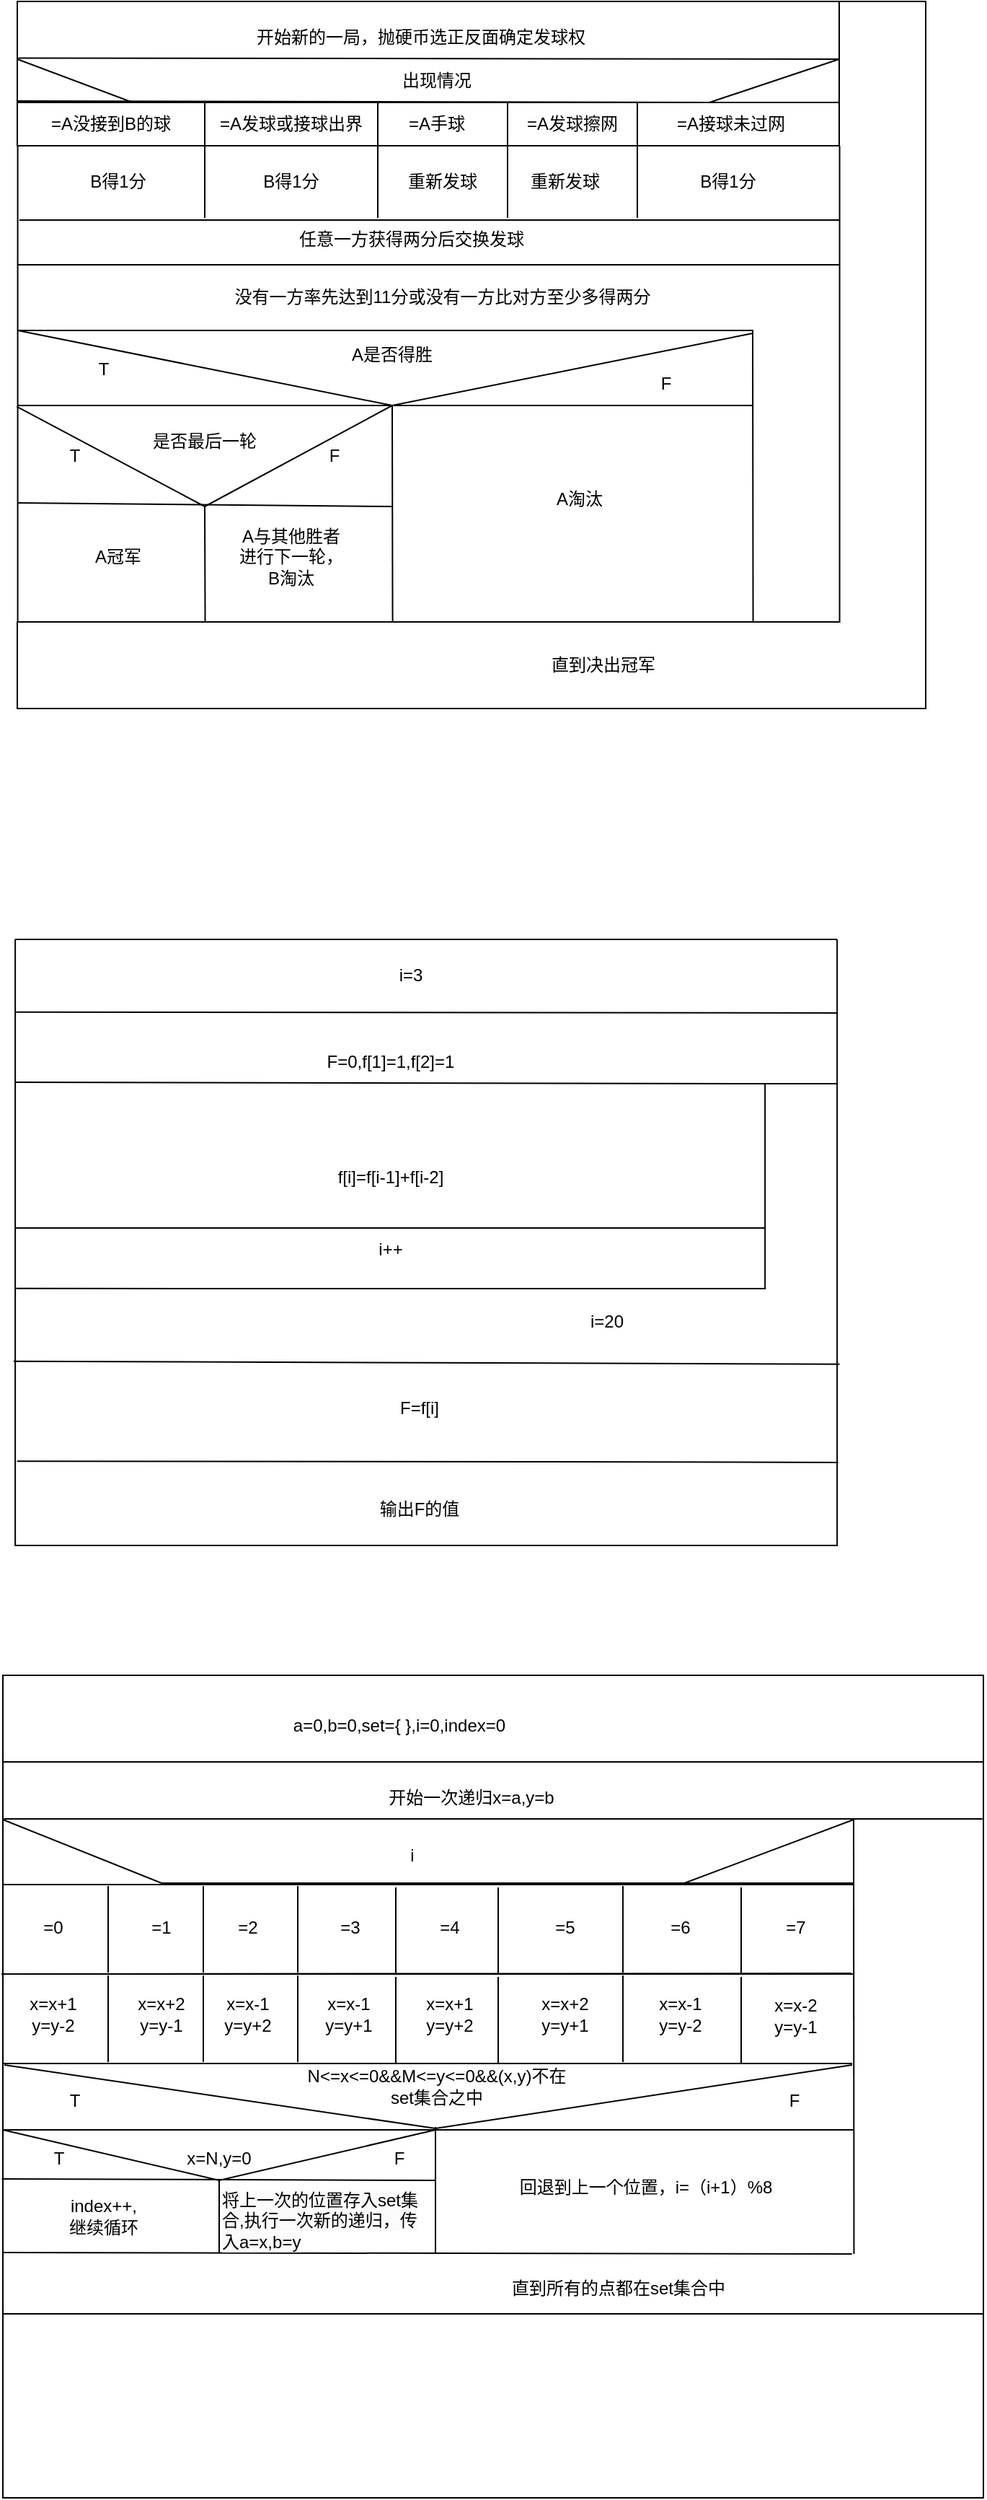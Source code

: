 <mxfile version="21.1.8" type="github">
  <diagram name="第 1 页" id="TvOghdLEXlN_RdS35WhK">
    <mxGraphModel dx="1290" dy="581" grid="1" gridSize="10" guides="1" tooltips="1" connect="1" arrows="1" fold="1" page="1" pageScale="1" pageWidth="827" pageHeight="1169" math="0" shadow="0">
      <root>
        <mxCell id="0" />
        <mxCell id="1" parent="0" />
        <mxCell id="0uCfyFetak8pzFMAqbl1-59" value="" style="shape=partialRectangle;whiteSpace=wrap;html=1;bottom=1;right=1;left=1;top=0;fillColor=none;routingCenterX=-0.5;rotation=-180;" vertex="1" parent="1">
          <mxGeometry x="130" y="1200" width="680" height="60" as="geometry" />
        </mxCell>
        <mxCell id="h4DI42kt3oIY_V8vE__m-12" value="" style="swimlane;startSize=0;" parent="1" vertex="1">
          <mxGeometry x="140.28" y="140" width="570" height="330" as="geometry" />
        </mxCell>
        <mxCell id="h4DI42kt3oIY_V8vE__m-15" value="没有一方率先达到11分或没有一方比对方至少多得两分" style="text;html=1;strokeColor=none;fillColor=none;align=center;verticalAlign=middle;whiteSpace=wrap;rounded=0;" parent="h4DI42kt3oIY_V8vE__m-12" vertex="1">
          <mxGeometry x="90" y="90" width="410" height="30" as="geometry" />
        </mxCell>
        <mxCell id="h4DI42kt3oIY_V8vE__m-17" value="" style="endArrow=none;html=1;rounded=0;exitX=0;exitY=0.388;exitDx=0;exitDy=0;exitPerimeter=0;" parent="h4DI42kt3oIY_V8vE__m-12" source="h4DI42kt3oIY_V8vE__m-12" edge="1">
          <mxGeometry width="50" height="50" relative="1" as="geometry">
            <mxPoint y="90" as="sourcePoint" />
            <mxPoint x="509.72" y="130" as="targetPoint" />
            <Array as="points">
              <mxPoint x="259.72" y="180" />
            </Array>
          </mxGeometry>
        </mxCell>
        <mxCell id="h4DI42kt3oIY_V8vE__m-18" value="A是否得胜" style="text;html=1;strokeColor=none;fillColor=none;align=center;verticalAlign=middle;whiteSpace=wrap;rounded=0;" parent="h4DI42kt3oIY_V8vE__m-12" vertex="1">
          <mxGeometry x="230" y="130" width="60" height="30" as="geometry" />
        </mxCell>
        <mxCell id="h4DI42kt3oIY_V8vE__m-19" value="" style="endArrow=none;html=1;rounded=0;" parent="h4DI42kt3oIY_V8vE__m-12" edge="1">
          <mxGeometry width="50" height="50" relative="1" as="geometry">
            <mxPoint x="-0.28" y="180" as="sourcePoint" />
            <mxPoint x="509.72" y="180" as="targetPoint" />
            <Array as="points" />
          </mxGeometry>
        </mxCell>
        <mxCell id="h4DI42kt3oIY_V8vE__m-21" value="T" style="text;html=1;strokeColor=none;fillColor=none;align=center;verticalAlign=middle;whiteSpace=wrap;rounded=0;" parent="h4DI42kt3oIY_V8vE__m-12" vertex="1">
          <mxGeometry x="30" y="140" width="60" height="30" as="geometry" />
        </mxCell>
        <mxCell id="h4DI42kt3oIY_V8vE__m-22" value="F" style="text;html=1;strokeColor=none;fillColor=none;align=center;verticalAlign=middle;whiteSpace=wrap;rounded=0;" parent="h4DI42kt3oIY_V8vE__m-12" vertex="1">
          <mxGeometry x="420" y="150" width="60" height="30" as="geometry" />
        </mxCell>
        <mxCell id="h4DI42kt3oIY_V8vE__m-24" value="A淘汰" style="text;html=1;strokeColor=none;fillColor=none;align=center;verticalAlign=middle;whiteSpace=wrap;rounded=0;" parent="h4DI42kt3oIY_V8vE__m-12" vertex="1">
          <mxGeometry x="360" y="230" width="60" height="30" as="geometry" />
        </mxCell>
        <mxCell id="h4DI42kt3oIY_V8vE__m-26" value="" style="endArrow=none;html=1;rounded=0;exitX=-0.001;exitY=0.548;exitDx=0;exitDy=0;exitPerimeter=0;" parent="h4DI42kt3oIY_V8vE__m-12" source="h4DI42kt3oIY_V8vE__m-12" edge="1">
          <mxGeometry width="50" height="50" relative="1" as="geometry">
            <mxPoint y="150" as="sourcePoint" />
            <mxPoint x="259.72" y="180" as="targetPoint" />
            <Array as="points">
              <mxPoint x="129.72" y="250" />
            </Array>
          </mxGeometry>
        </mxCell>
        <mxCell id="h4DI42kt3oIY_V8vE__m-28" value="是否最后一轮" style="text;html=1;strokeColor=none;fillColor=none;align=center;verticalAlign=middle;whiteSpace=wrap;rounded=0;" parent="h4DI42kt3oIY_V8vE__m-12" vertex="1">
          <mxGeometry x="80" y="190" width="100" height="30" as="geometry" />
        </mxCell>
        <mxCell id="h4DI42kt3oIY_V8vE__m-29" value="T" style="text;html=1;strokeColor=none;fillColor=none;align=center;verticalAlign=middle;whiteSpace=wrap;rounded=0;" parent="h4DI42kt3oIY_V8vE__m-12" vertex="1">
          <mxGeometry x="10" y="200" width="60" height="30" as="geometry" />
        </mxCell>
        <mxCell id="h4DI42kt3oIY_V8vE__m-30" value="F" style="text;html=1;strokeColor=none;fillColor=none;align=center;verticalAlign=middle;whiteSpace=wrap;rounded=0;" parent="h4DI42kt3oIY_V8vE__m-12" vertex="1">
          <mxGeometry x="189.72" y="200" width="60" height="30" as="geometry" />
        </mxCell>
        <mxCell id="h4DI42kt3oIY_V8vE__m-32" value="A冠军" style="text;html=1;strokeColor=none;fillColor=none;align=center;verticalAlign=middle;whiteSpace=wrap;rounded=0;" parent="h4DI42kt3oIY_V8vE__m-12" vertex="1">
          <mxGeometry x="40" y="270" width="60" height="30" as="geometry" />
        </mxCell>
        <mxCell id="h4DI42kt3oIY_V8vE__m-33" value="A与其他胜者进行下一轮，B淘汰" style="text;html=1;strokeColor=none;fillColor=none;align=center;verticalAlign=middle;whiteSpace=wrap;rounded=0;" parent="h4DI42kt3oIY_V8vE__m-12" vertex="1">
          <mxGeometry x="150" y="270" width="80" height="30" as="geometry" />
        </mxCell>
        <mxCell id="h4DI42kt3oIY_V8vE__m-37" style="edgeStyle=orthogonalEdgeStyle;rounded=0;orthogonalLoop=1;jettySize=auto;html=1;exitX=0.5;exitY=1;exitDx=0;exitDy=0;" parent="h4DI42kt3oIY_V8vE__m-12" source="h4DI42kt3oIY_V8vE__m-22" target="h4DI42kt3oIY_V8vE__m-22" edge="1">
          <mxGeometry relative="1" as="geometry" />
        </mxCell>
        <mxCell id="h4DI42kt3oIY_V8vE__m-39" value="任意一方获得两分后交换发球" style="text;html=1;strokeColor=none;fillColor=none;align=center;verticalAlign=middle;whiteSpace=wrap;rounded=0;" parent="h4DI42kt3oIY_V8vE__m-12" vertex="1">
          <mxGeometry x="171.72" y="50" width="202.5" height="30" as="geometry" />
        </mxCell>
        <mxCell id="Umyb1IfWiDKvdX4Ye3J1-5" value="B得1分" style="text;html=1;strokeColor=none;fillColor=none;align=center;verticalAlign=middle;whiteSpace=wrap;rounded=0;" parent="h4DI42kt3oIY_V8vE__m-12" vertex="1">
          <mxGeometry x="40" y="10" width="60" height="30" as="geometry" />
        </mxCell>
        <mxCell id="Umyb1IfWiDKvdX4Ye3J1-7" value="B得1分" style="text;html=1;strokeColor=none;fillColor=none;align=center;verticalAlign=middle;whiteSpace=wrap;rounded=0;" parent="h4DI42kt3oIY_V8vE__m-12" vertex="1">
          <mxGeometry x="160" y="10" width="60" height="30" as="geometry" />
        </mxCell>
        <mxCell id="Umyb1IfWiDKvdX4Ye3J1-9" value="重新发球" style="text;html=1;strokeColor=none;fillColor=none;align=center;verticalAlign=middle;whiteSpace=wrap;rounded=0;" parent="h4DI42kt3oIY_V8vE__m-12" vertex="1">
          <mxGeometry x="265" y="10" width="60" height="30" as="geometry" />
        </mxCell>
        <mxCell id="Umyb1IfWiDKvdX4Ye3J1-10" value="" style="endArrow=none;html=1;rounded=0;" parent="h4DI42kt3oIY_V8vE__m-12" edge="1">
          <mxGeometry width="50" height="50" relative="1" as="geometry">
            <mxPoint x="339.72" y="50" as="sourcePoint" />
            <mxPoint x="339.72" y="-30" as="targetPoint" />
          </mxGeometry>
        </mxCell>
        <mxCell id="Umyb1IfWiDKvdX4Ye3J1-13" value="重新发球" style="text;html=1;strokeColor=none;fillColor=none;align=center;verticalAlign=middle;whiteSpace=wrap;rounded=0;" parent="h4DI42kt3oIY_V8vE__m-12" vertex="1">
          <mxGeometry x="349.72" y="10" width="60" height="30" as="geometry" />
        </mxCell>
        <mxCell id="Umyb1IfWiDKvdX4Ye3J1-15" value="B得1分" style="text;html=1;strokeColor=none;fillColor=none;align=center;verticalAlign=middle;whiteSpace=wrap;rounded=0;" parent="h4DI42kt3oIY_V8vE__m-12" vertex="1">
          <mxGeometry x="462.72" y="10" width="60" height="30" as="geometry" />
        </mxCell>
        <mxCell id="h4DI42kt3oIY_V8vE__m-14" value="" style="endArrow=none;html=1;rounded=0;" parent="1" edge="1">
          <mxGeometry width="50" height="50" relative="1" as="geometry">
            <mxPoint x="140" y="268" as="sourcePoint" />
            <mxPoint x="650.28" y="470" as="targetPoint" />
            <Array as="points">
              <mxPoint x="650" y="268" />
            </Array>
          </mxGeometry>
        </mxCell>
        <mxCell id="h4DI42kt3oIY_V8vE__m-23" value="" style="endArrow=none;html=1;rounded=0;" parent="1" edge="1">
          <mxGeometry width="50" height="50" relative="1" as="geometry">
            <mxPoint x="400.28" y="470" as="sourcePoint" />
            <mxPoint x="400" y="320" as="targetPoint" />
          </mxGeometry>
        </mxCell>
        <mxCell id="h4DI42kt3oIY_V8vE__m-27" value="" style="endArrow=none;html=1;rounded=0;exitX=0;exitY=0.75;exitDx=0;exitDy=0;" parent="1" source="h4DI42kt3oIY_V8vE__m-12" edge="1">
          <mxGeometry width="50" height="50" relative="1" as="geometry">
            <mxPoint x="140.28" y="362" as="sourcePoint" />
            <mxPoint x="400" y="390" as="targetPoint" />
            <Array as="points" />
          </mxGeometry>
        </mxCell>
        <mxCell id="h4DI42kt3oIY_V8vE__m-31" value="" style="endArrow=none;html=1;rounded=0;" parent="1" edge="1">
          <mxGeometry width="50" height="50" relative="1" as="geometry">
            <mxPoint x="270" y="390" as="sourcePoint" />
            <mxPoint x="270.28" y="470" as="targetPoint" />
          </mxGeometry>
        </mxCell>
        <mxCell id="h4DI42kt3oIY_V8vE__m-34" value="" style="swimlane;startSize=0;" parent="1" vertex="1">
          <mxGeometry x="138.57" y="690" width="570" height="420" as="geometry" />
        </mxCell>
        <mxCell id="h4DI42kt3oIY_V8vE__m-36" value="i=20" style="text;html=1;strokeColor=none;fillColor=none;align=center;verticalAlign=middle;whiteSpace=wrap;rounded=0;" parent="h4DI42kt3oIY_V8vE__m-34" vertex="1">
          <mxGeometry x="380" y="250" width="60" height="30" as="geometry" />
        </mxCell>
        <mxCell id="h4DI42kt3oIY_V8vE__m-41" value="i=3" style="text;html=1;strokeColor=none;fillColor=none;align=center;verticalAlign=middle;whiteSpace=wrap;rounded=0;" parent="h4DI42kt3oIY_V8vE__m-34" vertex="1">
          <mxGeometry x="244" y="10" width="60" height="30" as="geometry" />
        </mxCell>
        <mxCell id="h4DI42kt3oIY_V8vE__m-44" value="输出F的值" style="text;html=1;strokeColor=none;fillColor=none;align=center;verticalAlign=middle;whiteSpace=wrap;rounded=0;" parent="h4DI42kt3oIY_V8vE__m-34" vertex="1">
          <mxGeometry x="250" y="380" width="60" height="30" as="geometry" />
        </mxCell>
        <mxCell id="h4DI42kt3oIY_V8vE__m-46" value="" style="endArrow=none;html=1;rounded=0;" parent="h4DI42kt3oIY_V8vE__m-34" edge="1">
          <mxGeometry width="50" height="50" relative="1" as="geometry">
            <mxPoint y="200" as="sourcePoint" />
            <mxPoint x="520" y="200" as="targetPoint" />
          </mxGeometry>
        </mxCell>
        <mxCell id="h4DI42kt3oIY_V8vE__m-47" value="i++" style="text;html=1;strokeColor=none;fillColor=none;align=center;verticalAlign=middle;whiteSpace=wrap;rounded=0;" parent="h4DI42kt3oIY_V8vE__m-34" vertex="1">
          <mxGeometry x="230" y="200" width="60" height="30" as="geometry" />
        </mxCell>
        <mxCell id="h4DI42kt3oIY_V8vE__m-49" value="F=0,f[1]=1,f[2]=1" style="text;html=1;strokeColor=none;fillColor=none;align=center;verticalAlign=middle;whiteSpace=wrap;rounded=0;" parent="h4DI42kt3oIY_V8vE__m-34" vertex="1">
          <mxGeometry x="230" y="70" width="60" height="30" as="geometry" />
        </mxCell>
        <mxCell id="h4DI42kt3oIY_V8vE__m-50" value="f[i]=f[i-1]+f[i-2]" style="text;html=1;strokeColor=none;fillColor=none;align=center;verticalAlign=middle;whiteSpace=wrap;rounded=0;" parent="h4DI42kt3oIY_V8vE__m-34" vertex="1">
          <mxGeometry x="180" y="150" width="160" height="30" as="geometry" />
        </mxCell>
        <mxCell id="h4DI42kt3oIY_V8vE__m-52" value="F=f[i]" style="text;html=1;strokeColor=none;fillColor=none;align=center;verticalAlign=middle;whiteSpace=wrap;rounded=0;" parent="h4DI42kt3oIY_V8vE__m-34" vertex="1">
          <mxGeometry x="250" y="310" width="60" height="30" as="geometry" />
        </mxCell>
        <mxCell id="h4DI42kt3oIY_V8vE__m-35" value="" style="endArrow=none;html=1;rounded=0;exitX=0.001;exitY=0.576;exitDx=0;exitDy=0;exitPerimeter=0;" parent="1" source="h4DI42kt3oIY_V8vE__m-34" edge="1">
          <mxGeometry width="50" height="50" relative="1" as="geometry">
            <mxPoint x="138.57" y="1000" as="sourcePoint" />
            <mxPoint x="658.57" y="790" as="targetPoint" />
            <Array as="points">
              <mxPoint x="658.57" y="932" />
              <mxPoint x="658.57" y="890" />
            </Array>
          </mxGeometry>
        </mxCell>
        <mxCell id="h4DI42kt3oIY_V8vE__m-38" value="" style="endArrow=none;html=1;rounded=0;exitX=0;exitY=0.25;exitDx=0;exitDy=0;entryX=1;entryY=0.25;entryDx=0;entryDy=0;" parent="1" source="h4DI42kt3oIY_V8vE__m-12" target="h4DI42kt3oIY_V8vE__m-12" edge="1">
          <mxGeometry width="50" height="50" relative="1" as="geometry">
            <mxPoint x="390.28" y="310" as="sourcePoint" />
            <mxPoint x="710.28" y="181" as="targetPoint" />
          </mxGeometry>
        </mxCell>
        <mxCell id="h4DI42kt3oIY_V8vE__m-40" value="" style="endArrow=none;html=1;rounded=0;exitX=0.001;exitY=0.12;exitDx=0;exitDy=0;exitPerimeter=0;" parent="1" source="h4DI42kt3oIY_V8vE__m-34" edge="1">
          <mxGeometry width="50" height="50" relative="1" as="geometry">
            <mxPoint x="278.57" y="800" as="sourcePoint" />
            <mxPoint x="708.57" y="741" as="targetPoint" />
          </mxGeometry>
        </mxCell>
        <mxCell id="h4DI42kt3oIY_V8vE__m-43" value="" style="endArrow=none;html=1;rounded=0;exitX=0.004;exitY=0.861;exitDx=0;exitDy=0;exitPerimeter=0;entryX=1.003;entryY=0.863;entryDx=0;entryDy=0;entryPerimeter=0;" parent="1" edge="1">
          <mxGeometry width="50" height="50" relative="1" as="geometry">
            <mxPoint x="139.85" y="1051.62" as="sourcePoint" />
            <mxPoint x="709.28" y="1052.46" as="targetPoint" />
            <Array as="points">
              <mxPoint x="497.57" y="1052" />
            </Array>
          </mxGeometry>
        </mxCell>
        <mxCell id="h4DI42kt3oIY_V8vE__m-48" value="" style="endArrow=none;html=1;rounded=0;" parent="1" edge="1">
          <mxGeometry width="50" height="50" relative="1" as="geometry">
            <mxPoint x="138.57" y="789" as="sourcePoint" />
            <mxPoint x="708.57" y="790" as="targetPoint" />
            <Array as="points">
              <mxPoint x="658.57" y="790" />
            </Array>
          </mxGeometry>
        </mxCell>
        <mxCell id="h4DI42kt3oIY_V8vE__m-51" value="" style="endArrow=none;html=1;rounded=0;exitX=-0.002;exitY=0.696;exitDx=0;exitDy=0;exitPerimeter=0;entryX=1.003;entryY=0.701;entryDx=0;entryDy=0;entryPerimeter=0;" parent="1" source="h4DI42kt3oIY_V8vE__m-34" target="h4DI42kt3oIY_V8vE__m-34" edge="1">
          <mxGeometry width="50" height="50" relative="1" as="geometry">
            <mxPoint x="388.57" y="990" as="sourcePoint" />
            <mxPoint x="698.57" y="982" as="targetPoint" />
          </mxGeometry>
        </mxCell>
        <mxCell id="kuUb0_Br2YemQs1z818e-2" value="" style="shape=partialRectangle;whiteSpace=wrap;html=1;bottom=1;right=1;left=1;top=0;fillColor=none;routingCenterX=-0.5;rotation=-180;" parent="1" vertex="1">
          <mxGeometry x="140" y="40" width="630" height="100" as="geometry" />
        </mxCell>
        <mxCell id="kuUb0_Br2YemQs1z818e-5" value="" style="endArrow=none;html=1;rounded=0;" parent="1" edge="1">
          <mxGeometry width="50" height="50" relative="1" as="geometry">
            <mxPoint x="710" y="140" as="sourcePoint" />
            <mxPoint x="710" y="40" as="targetPoint" />
          </mxGeometry>
        </mxCell>
        <mxCell id="kuUb0_Br2YemQs1z818e-6" value="" style="endArrow=none;html=1;rounded=0;entryX=0;entryY=0;entryDx=0;entryDy=0;" parent="1" target="kuUb0_Br2YemQs1z818e-2" edge="1">
          <mxGeometry width="50" height="50" relative="1" as="geometry">
            <mxPoint x="770" y="510" as="sourcePoint" />
            <mxPoint x="810" y="160" as="targetPoint" />
          </mxGeometry>
        </mxCell>
        <mxCell id="kuUb0_Br2YemQs1z818e-7" value="" style="shape=partialRectangle;whiteSpace=wrap;html=1;bottom=1;right=1;left=1;top=0;fillColor=none;routingCenterX=-0.5;" parent="1" vertex="1">
          <mxGeometry x="140" y="470" width="630" height="60" as="geometry" />
        </mxCell>
        <mxCell id="kuUb0_Br2YemQs1z818e-9" value="直到决出冠军" style="text;html=1;strokeColor=none;fillColor=none;align=center;verticalAlign=middle;whiteSpace=wrap;rounded=0;" parent="1" vertex="1">
          <mxGeometry x="490" y="485" width="113" height="30" as="geometry" />
        </mxCell>
        <mxCell id="kuUb0_Br2YemQs1z818e-10" value="" style="endArrow=none;html=1;rounded=0;exitX=0.999;exitY=0.608;exitDx=0;exitDy=0;exitPerimeter=0;" parent="1" source="kuUb0_Br2YemQs1z818e-2" edge="1">
          <mxGeometry width="50" height="50" relative="1" as="geometry">
            <mxPoint x="250" y="130" as="sourcePoint" />
            <mxPoint x="710" y="80" as="targetPoint" />
          </mxGeometry>
        </mxCell>
        <mxCell id="kuUb0_Br2YemQs1z818e-11" value="开始新的一局，抛硬币选正反面确定发球权" style="text;html=1;strokeColor=none;fillColor=none;align=center;verticalAlign=middle;whiteSpace=wrap;rounded=0;" parent="1" vertex="1">
          <mxGeometry x="280" y="50" width="280" height="30" as="geometry" />
        </mxCell>
        <mxCell id="kuUb0_Br2YemQs1z818e-13" value="" style="endArrow=none;html=1;rounded=0;" parent="1" edge="1">
          <mxGeometry width="50" height="50" relative="1" as="geometry">
            <mxPoint x="140" y="110" as="sourcePoint" />
            <mxPoint x="710" y="110" as="targetPoint" />
          </mxGeometry>
        </mxCell>
        <mxCell id="kuUb0_Br2YemQs1z818e-14" value="" style="endArrow=none;html=1;rounded=0;" parent="1" edge="1">
          <mxGeometry width="50" height="50" relative="1" as="geometry">
            <mxPoint x="710" y="110" as="sourcePoint" />
            <mxPoint x="140" y="80" as="targetPoint" />
            <Array as="points">
              <mxPoint x="220" y="110" />
            </Array>
          </mxGeometry>
        </mxCell>
        <mxCell id="kuUb0_Br2YemQs1z818e-15" value="" style="endArrow=none;html=1;rounded=0;exitX=1.001;exitY=0.31;exitDx=0;exitDy=0;exitPerimeter=0;" parent="1" source="kuUb0_Br2YemQs1z818e-2" edge="1">
          <mxGeometry width="50" height="50" relative="1" as="geometry">
            <mxPoint x="390" y="280" as="sourcePoint" />
            <mxPoint x="710" y="80" as="targetPoint" />
            <Array as="points">
              <mxPoint x="620" y="110" />
            </Array>
          </mxGeometry>
        </mxCell>
        <mxCell id="kuUb0_Br2YemQs1z818e-16" value="出现情况" style="text;html=1;strokeColor=none;fillColor=none;align=center;verticalAlign=middle;whiteSpace=wrap;rounded=0;" parent="1" vertex="1">
          <mxGeometry x="400.5" y="80" width="60" height="30" as="geometry" />
        </mxCell>
        <mxCell id="Umyb1IfWiDKvdX4Ye3J1-1" value="" style="endArrow=none;html=1;rounded=0;exitX=0.002;exitY=0.156;exitDx=0;exitDy=0;exitPerimeter=0;entryX=1;entryY=0.156;entryDx=0;entryDy=0;entryPerimeter=0;" parent="1" source="h4DI42kt3oIY_V8vE__m-12" target="h4DI42kt3oIY_V8vE__m-12" edge="1">
          <mxGeometry width="50" height="50" relative="1" as="geometry">
            <mxPoint x="350" y="200" as="sourcePoint" />
            <mxPoint x="400" y="150" as="targetPoint" />
          </mxGeometry>
        </mxCell>
        <mxCell id="Umyb1IfWiDKvdX4Ye3J1-2" value="" style="endArrow=none;html=1;rounded=0;" parent="1" edge="1">
          <mxGeometry width="50" height="50" relative="1" as="geometry">
            <mxPoint x="270" y="110" as="sourcePoint" />
            <mxPoint x="270" y="190" as="targetPoint" />
          </mxGeometry>
        </mxCell>
        <mxCell id="Umyb1IfWiDKvdX4Ye3J1-3" value="" style="endArrow=none;html=1;rounded=0;" parent="1" edge="1">
          <mxGeometry width="50" height="50" relative="1" as="geometry">
            <mxPoint x="390" y="190" as="sourcePoint" />
            <mxPoint x="390" y="110" as="targetPoint" />
          </mxGeometry>
        </mxCell>
        <mxCell id="Umyb1IfWiDKvdX4Ye3J1-4" value="=A没接到B的球" style="text;html=1;strokeColor=none;fillColor=none;align=center;verticalAlign=middle;whiteSpace=wrap;rounded=0;" parent="1" vertex="1">
          <mxGeometry x="160" y="110" width="90" height="30" as="geometry" />
        </mxCell>
        <mxCell id="Umyb1IfWiDKvdX4Ye3J1-6" value="=A发球或接球出界" style="text;html=1;strokeColor=none;fillColor=none;align=center;verticalAlign=middle;whiteSpace=wrap;rounded=0;" parent="1" vertex="1">
          <mxGeometry x="270" y="110" width="120" height="30" as="geometry" />
        </mxCell>
        <mxCell id="Umyb1IfWiDKvdX4Ye3J1-8" value="=A手球" style="text;html=1;strokeColor=none;fillColor=none;align=center;verticalAlign=middle;whiteSpace=wrap;rounded=0;" parent="1" vertex="1">
          <mxGeometry x="400.5" y="110" width="60" height="30" as="geometry" />
        </mxCell>
        <mxCell id="Umyb1IfWiDKvdX4Ye3J1-11" value="=A发球擦网" style="text;html=1;strokeColor=none;fillColor=none;align=center;verticalAlign=middle;whiteSpace=wrap;rounded=0;" parent="1" vertex="1">
          <mxGeometry x="490" y="110" width="70" height="30" as="geometry" />
        </mxCell>
        <mxCell id="Umyb1IfWiDKvdX4Ye3J1-12" value="" style="endArrow=none;html=1;rounded=0;" parent="1" edge="1">
          <mxGeometry width="50" height="50" relative="1" as="geometry">
            <mxPoint x="570" y="190" as="sourcePoint" />
            <mxPoint x="570" y="110" as="targetPoint" />
          </mxGeometry>
        </mxCell>
        <mxCell id="Umyb1IfWiDKvdX4Ye3J1-14" value="=A接球未过网" style="text;html=1;strokeColor=none;fillColor=none;align=center;verticalAlign=middle;whiteSpace=wrap;rounded=0;" parent="1" vertex="1">
          <mxGeometry x="590" y="110" width="90" height="30" as="geometry" />
        </mxCell>
        <mxCell id="0uCfyFetak8pzFMAqbl1-1" value="" style="shape=partialRectangle;whiteSpace=wrap;html=1;bottom=0;right=1;left=1;top=0;fillColor=none;routingCenterX=-0.5;" vertex="1" parent="1">
          <mxGeometry x="130" y="1260" width="680" height="340" as="geometry" />
        </mxCell>
        <mxCell id="0uCfyFetak8pzFMAqbl1-4" value="" style="endArrow=none;html=1;rounded=0;exitX=0;exitY=0;exitDx=0;exitDy=0;entryX=1;entryY=0;entryDx=0;entryDy=0;" edge="1" parent="1" source="0uCfyFetak8pzFMAqbl1-1" target="0uCfyFetak8pzFMAqbl1-1">
          <mxGeometry width="50" height="50" relative="1" as="geometry">
            <mxPoint x="250" y="1320" as="sourcePoint" />
            <mxPoint x="300" y="1270" as="targetPoint" />
          </mxGeometry>
        </mxCell>
        <mxCell id="0uCfyFetak8pzFMAqbl1-6" value="" style="endArrow=none;html=1;rounded=0;exitX=0.001;exitY=0.116;exitDx=0;exitDy=0;exitPerimeter=0;entryX=0.999;entryY=0.116;entryDx=0;entryDy=0;entryPerimeter=0;" edge="1" parent="1" source="0uCfyFetak8pzFMAqbl1-1" target="0uCfyFetak8pzFMAqbl1-1">
          <mxGeometry width="50" height="50" relative="1" as="geometry">
            <mxPoint x="280" y="1360" as="sourcePoint" />
            <mxPoint x="330" y="1310" as="targetPoint" />
          </mxGeometry>
        </mxCell>
        <mxCell id="0uCfyFetak8pzFMAqbl1-7" value="a=0,b=0,set={ },i=0,index=0" style="text;html=1;strokeColor=none;fillColor=none;align=center;verticalAlign=middle;whiteSpace=wrap;rounded=0;" vertex="1" parent="1">
          <mxGeometry x="330" y="1220" width="150" height="30" as="geometry" />
        </mxCell>
        <mxCell id="0uCfyFetak8pzFMAqbl1-8" value="" style="endArrow=none;html=1;rounded=0;exitX=0;exitY=0.25;exitDx=0;exitDy=0;" edge="1" parent="1" source="0uCfyFetak8pzFMAqbl1-1">
          <mxGeometry width="50" height="50" relative="1" as="geometry">
            <mxPoint x="310" y="1390" as="sourcePoint" />
            <mxPoint x="720" y="1345" as="targetPoint" />
          </mxGeometry>
        </mxCell>
        <mxCell id="0uCfyFetak8pzFMAqbl1-9" value="" style="endArrow=none;html=1;rounded=0;" edge="1" parent="1">
          <mxGeometry width="50" height="50" relative="1" as="geometry">
            <mxPoint x="130" y="1300" as="sourcePoint" />
            <mxPoint x="720" y="1344" as="targetPoint" />
            <Array as="points">
              <mxPoint x="240" y="1344" />
            </Array>
          </mxGeometry>
        </mxCell>
        <mxCell id="0uCfyFetak8pzFMAqbl1-10" value="" style="endArrow=none;html=1;rounded=0;exitX=0;exitY=0.25;exitDx=0;exitDy=0;" edge="1" parent="1" source="0uCfyFetak8pzFMAqbl1-1">
          <mxGeometry width="50" height="50" relative="1" as="geometry">
            <mxPoint x="430" y="1450" as="sourcePoint" />
            <mxPoint x="720" y="1300" as="targetPoint" />
            <Array as="points">
              <mxPoint x="600" y="1345" />
            </Array>
          </mxGeometry>
        </mxCell>
        <mxCell id="0uCfyFetak8pzFMAqbl1-11" value="i" style="text;html=1;strokeColor=none;fillColor=none;align=center;verticalAlign=middle;whiteSpace=wrap;rounded=0;" vertex="1" parent="1">
          <mxGeometry x="384" y="1310" width="60" height="30" as="geometry" />
        </mxCell>
        <mxCell id="0uCfyFetak8pzFMAqbl1-13" value="" style="endArrow=none;html=1;rounded=0;entryX=0.999;entryY=0.431;entryDx=0;entryDy=0;entryPerimeter=0;" edge="1" parent="1">
          <mxGeometry width="50" height="50" relative="1" as="geometry">
            <mxPoint x="129" y="1407" as="sourcePoint" />
            <mxPoint x="718.41" y="1406.54" as="targetPoint" />
          </mxGeometry>
        </mxCell>
        <mxCell id="0uCfyFetak8pzFMAqbl1-14" value="" style="endArrow=none;html=1;rounded=0;" edge="1" parent="1">
          <mxGeometry width="50" height="50" relative="1" as="geometry">
            <mxPoint x="203" y="1406" as="sourcePoint" />
            <mxPoint x="203" y="1346" as="targetPoint" />
            <Array as="points">
              <mxPoint x="203" y="1396" />
            </Array>
          </mxGeometry>
        </mxCell>
        <mxCell id="0uCfyFetak8pzFMAqbl1-15" value="" style="endArrow=none;html=1;rounded=0;" edge="1" parent="1">
          <mxGeometry width="50" height="50" relative="1" as="geometry">
            <mxPoint x="334.5" y="1406" as="sourcePoint" />
            <mxPoint x="334.5" y="1346" as="targetPoint" />
            <Array as="points">
              <mxPoint x="334.5" y="1396" />
            </Array>
          </mxGeometry>
        </mxCell>
        <mxCell id="0uCfyFetak8pzFMAqbl1-16" value="" style="endArrow=none;html=1;rounded=0;" edge="1" parent="1">
          <mxGeometry width="50" height="50" relative="1" as="geometry">
            <mxPoint x="473.5" y="1407" as="sourcePoint" />
            <mxPoint x="473.5" y="1347" as="targetPoint" />
            <Array as="points">
              <mxPoint x="473.5" y="1397" />
            </Array>
          </mxGeometry>
        </mxCell>
        <mxCell id="0uCfyFetak8pzFMAqbl1-17" value="" style="endArrow=none;html=1;rounded=0;" edge="1" parent="1">
          <mxGeometry width="50" height="50" relative="1" as="geometry">
            <mxPoint x="560" y="1406" as="sourcePoint" />
            <mxPoint x="560" y="1346" as="targetPoint" />
            <Array as="points">
              <mxPoint x="560" y="1396" />
            </Array>
          </mxGeometry>
        </mxCell>
        <mxCell id="0uCfyFetak8pzFMAqbl1-18" value="" style="endArrow=none;html=1;rounded=0;" edge="1" parent="1">
          <mxGeometry width="50" height="50" relative="1" as="geometry">
            <mxPoint x="642" y="1407" as="sourcePoint" />
            <mxPoint x="642" y="1347" as="targetPoint" />
            <Array as="points">
              <mxPoint x="642" y="1397" />
            </Array>
          </mxGeometry>
        </mxCell>
        <mxCell id="0uCfyFetak8pzFMAqbl1-19" value="" style="endArrow=none;html=1;rounded=0;" edge="1" parent="1">
          <mxGeometry width="50" height="50" relative="1" as="geometry">
            <mxPoint x="269" y="1406" as="sourcePoint" />
            <mxPoint x="269" y="1346" as="targetPoint" />
            <Array as="points">
              <mxPoint x="269" y="1396" />
            </Array>
          </mxGeometry>
        </mxCell>
        <mxCell id="0uCfyFetak8pzFMAqbl1-20" value="" style="endArrow=none;html=1;rounded=0;" edge="1" parent="1">
          <mxGeometry width="50" height="50" relative="1" as="geometry">
            <mxPoint x="402.5" y="1407" as="sourcePoint" />
            <mxPoint x="402.5" y="1347" as="targetPoint" />
            <Array as="points">
              <mxPoint x="402.5" y="1397" />
            </Array>
          </mxGeometry>
        </mxCell>
        <mxCell id="0uCfyFetak8pzFMAqbl1-21" value="" style="endArrow=none;html=1;rounded=0;exitX=0;exitY=0.25;exitDx=0;exitDy=0;entryX=1;entryY=0.25;entryDx=0;entryDy=0;" edge="1" parent="1">
          <mxGeometry width="50" height="50" relative="1" as="geometry">
            <mxPoint x="130" y="1407" as="sourcePoint" />
            <mxPoint x="720" y="1407" as="targetPoint" />
          </mxGeometry>
        </mxCell>
        <mxCell id="0uCfyFetak8pzFMAqbl1-22" value="" style="endArrow=none;html=1;rounded=0;entryX=0.999;entryY=0.431;entryDx=0;entryDy=0;entryPerimeter=0;" edge="1" parent="1">
          <mxGeometry width="50" height="50" relative="1" as="geometry">
            <mxPoint x="130" y="1469" as="sourcePoint" />
            <mxPoint x="719" y="1469" as="targetPoint" />
          </mxGeometry>
        </mxCell>
        <mxCell id="0uCfyFetak8pzFMAqbl1-23" value="" style="endArrow=none;html=1;rounded=0;" edge="1" parent="1">
          <mxGeometry width="50" height="50" relative="1" as="geometry">
            <mxPoint x="203" y="1468" as="sourcePoint" />
            <mxPoint x="203" y="1408" as="targetPoint" />
            <Array as="points">
              <mxPoint x="203" y="1458" />
            </Array>
          </mxGeometry>
        </mxCell>
        <mxCell id="0uCfyFetak8pzFMAqbl1-24" value="" style="endArrow=none;html=1;rounded=0;" edge="1" parent="1">
          <mxGeometry width="50" height="50" relative="1" as="geometry">
            <mxPoint x="334.5" y="1468" as="sourcePoint" />
            <mxPoint x="334.5" y="1408" as="targetPoint" />
            <Array as="points">
              <mxPoint x="334.5" y="1458" />
            </Array>
          </mxGeometry>
        </mxCell>
        <mxCell id="0uCfyFetak8pzFMAqbl1-25" value="" style="endArrow=none;html=1;rounded=0;" edge="1" parent="1">
          <mxGeometry width="50" height="50" relative="1" as="geometry">
            <mxPoint x="473.5" y="1469" as="sourcePoint" />
            <mxPoint x="473.5" y="1409" as="targetPoint" />
            <Array as="points">
              <mxPoint x="473.5" y="1459" />
            </Array>
          </mxGeometry>
        </mxCell>
        <mxCell id="0uCfyFetak8pzFMAqbl1-26" value="" style="endArrow=none;html=1;rounded=0;" edge="1" parent="1">
          <mxGeometry width="50" height="50" relative="1" as="geometry">
            <mxPoint x="560" y="1468" as="sourcePoint" />
            <mxPoint x="560" y="1408" as="targetPoint" />
            <Array as="points">
              <mxPoint x="560" y="1458" />
            </Array>
          </mxGeometry>
        </mxCell>
        <mxCell id="0uCfyFetak8pzFMAqbl1-27" value="" style="endArrow=none;html=1;rounded=0;" edge="1" parent="1">
          <mxGeometry width="50" height="50" relative="1" as="geometry">
            <mxPoint x="642" y="1469" as="sourcePoint" />
            <mxPoint x="642" y="1409" as="targetPoint" />
            <Array as="points">
              <mxPoint x="642" y="1459" />
            </Array>
          </mxGeometry>
        </mxCell>
        <mxCell id="0uCfyFetak8pzFMAqbl1-28" value="" style="endArrow=none;html=1;rounded=0;" edge="1" parent="1">
          <mxGeometry width="50" height="50" relative="1" as="geometry">
            <mxPoint x="269" y="1468" as="sourcePoint" />
            <mxPoint x="269" y="1408" as="targetPoint" />
            <Array as="points">
              <mxPoint x="269" y="1458" />
            </Array>
          </mxGeometry>
        </mxCell>
        <mxCell id="0uCfyFetak8pzFMAqbl1-29" value="" style="endArrow=none;html=1;rounded=0;" edge="1" parent="1">
          <mxGeometry width="50" height="50" relative="1" as="geometry">
            <mxPoint x="402.5" y="1469" as="sourcePoint" />
            <mxPoint x="402.5" y="1409" as="targetPoint" />
            <Array as="points">
              <mxPoint x="402.5" y="1459" />
            </Array>
          </mxGeometry>
        </mxCell>
        <mxCell id="0uCfyFetak8pzFMAqbl1-30" value="=0" style="text;html=1;strokeColor=none;fillColor=none;align=center;verticalAlign=middle;whiteSpace=wrap;rounded=0;" vertex="1" parent="1">
          <mxGeometry x="135" y="1360" width="60" height="30" as="geometry" />
        </mxCell>
        <mxCell id="0uCfyFetak8pzFMAqbl1-31" value="=1" style="text;html=1;strokeColor=none;fillColor=none;align=center;verticalAlign=middle;whiteSpace=wrap;rounded=0;" vertex="1" parent="1">
          <mxGeometry x="210" y="1360" width="60" height="30" as="geometry" />
        </mxCell>
        <mxCell id="0uCfyFetak8pzFMAqbl1-32" value="=2" style="text;html=1;strokeColor=none;fillColor=none;align=center;verticalAlign=middle;whiteSpace=wrap;rounded=0;" vertex="1" parent="1">
          <mxGeometry x="270" y="1360" width="60" height="30" as="geometry" />
        </mxCell>
        <mxCell id="0uCfyFetak8pzFMAqbl1-33" value="=3" style="text;html=1;strokeColor=none;fillColor=none;align=center;verticalAlign=middle;whiteSpace=wrap;rounded=0;" vertex="1" parent="1">
          <mxGeometry x="340.5" y="1360" width="60" height="30" as="geometry" />
        </mxCell>
        <mxCell id="0uCfyFetak8pzFMAqbl1-34" value="=4" style="text;html=1;strokeColor=none;fillColor=none;align=center;verticalAlign=middle;whiteSpace=wrap;rounded=0;" vertex="1" parent="1">
          <mxGeometry x="410" y="1360" width="60" height="30" as="geometry" />
        </mxCell>
        <mxCell id="0uCfyFetak8pzFMAqbl1-35" value="=5" style="text;html=1;strokeColor=none;fillColor=none;align=center;verticalAlign=middle;whiteSpace=wrap;rounded=0;" vertex="1" parent="1">
          <mxGeometry x="490" y="1360" width="60" height="30" as="geometry" />
        </mxCell>
        <mxCell id="0uCfyFetak8pzFMAqbl1-36" value="=6" style="text;html=1;strokeColor=none;fillColor=none;align=center;verticalAlign=middle;whiteSpace=wrap;rounded=0;" vertex="1" parent="1">
          <mxGeometry x="570" y="1360" width="60" height="30" as="geometry" />
        </mxCell>
        <mxCell id="0uCfyFetak8pzFMAqbl1-37" value="=7" style="text;html=1;strokeColor=none;fillColor=none;align=center;verticalAlign=middle;whiteSpace=wrap;rounded=0;" vertex="1" parent="1">
          <mxGeometry x="650" y="1360" width="60" height="30" as="geometry" />
        </mxCell>
        <mxCell id="0uCfyFetak8pzFMAqbl1-38" value="x=x+1&lt;br&gt;y=y-2" style="text;html=1;strokeColor=none;fillColor=none;align=center;verticalAlign=middle;whiteSpace=wrap;rounded=0;" vertex="1" parent="1">
          <mxGeometry x="135" y="1420" width="60" height="30" as="geometry" />
        </mxCell>
        <mxCell id="0uCfyFetak8pzFMAqbl1-39" value="x=x+2&lt;br&gt;y=y-1" style="text;html=1;strokeColor=none;fillColor=none;align=center;verticalAlign=middle;whiteSpace=wrap;rounded=0;" vertex="1" parent="1">
          <mxGeometry x="210" y="1420" width="60" height="30" as="geometry" />
        </mxCell>
        <mxCell id="0uCfyFetak8pzFMAqbl1-40" value="x=x-1&lt;br&gt;y=y+2" style="text;html=1;strokeColor=none;fillColor=none;align=center;verticalAlign=middle;whiteSpace=wrap;rounded=0;" vertex="1" parent="1">
          <mxGeometry x="270" y="1420" width="60" height="30" as="geometry" />
        </mxCell>
        <mxCell id="0uCfyFetak8pzFMAqbl1-41" value="x=x-1&lt;br&gt;y=y+1" style="text;html=1;strokeColor=none;fillColor=none;align=center;verticalAlign=middle;whiteSpace=wrap;rounded=0;" vertex="1" parent="1">
          <mxGeometry x="340" y="1420" width="60" height="30" as="geometry" />
        </mxCell>
        <mxCell id="0uCfyFetak8pzFMAqbl1-42" value="x=x+1&lt;br&gt;y=y+2" style="text;html=1;strokeColor=none;fillColor=none;align=center;verticalAlign=middle;whiteSpace=wrap;rounded=0;" vertex="1" parent="1">
          <mxGeometry x="410" y="1420" width="60" height="30" as="geometry" />
        </mxCell>
        <mxCell id="0uCfyFetak8pzFMAqbl1-43" value="x=x+2&lt;br&gt;y=y+1" style="text;html=1;strokeColor=none;fillColor=none;align=center;verticalAlign=middle;whiteSpace=wrap;rounded=0;" vertex="1" parent="1">
          <mxGeometry x="490" y="1420" width="60" height="30" as="geometry" />
        </mxCell>
        <mxCell id="0uCfyFetak8pzFMAqbl1-44" value="x=x-1&lt;br&gt;y=y-2" style="text;html=1;strokeColor=none;fillColor=none;align=center;verticalAlign=middle;whiteSpace=wrap;rounded=0;" vertex="1" parent="1">
          <mxGeometry x="570" y="1420" width="60" height="30" as="geometry" />
        </mxCell>
        <mxCell id="0uCfyFetak8pzFMAqbl1-45" value="x=x-2&lt;br&gt;y=y-1" style="text;html=1;strokeColor=none;fillColor=none;align=center;verticalAlign=middle;whiteSpace=wrap;rounded=0;" vertex="1" parent="1">
          <mxGeometry x="650.28" y="1421" width="60" height="30" as="geometry" />
        </mxCell>
        <mxCell id="0uCfyFetak8pzFMAqbl1-46" value="" style="endArrow=none;html=1;rounded=0;exitX=0;exitY=0.75;exitDx=0;exitDy=0;" edge="1" parent="1" source="0uCfyFetak8pzFMAqbl1-1">
          <mxGeometry width="50" height="50" relative="1" as="geometry">
            <mxPoint x="300" y="1560" as="sourcePoint" />
            <mxPoint x="720" y="1515" as="targetPoint" />
          </mxGeometry>
        </mxCell>
        <mxCell id="0uCfyFetak8pzFMAqbl1-47" value="" style="endArrow=none;html=1;rounded=0;" edge="1" parent="1">
          <mxGeometry width="50" height="50" relative="1" as="geometry">
            <mxPoint x="131" y="1470" as="sourcePoint" />
            <mxPoint x="719" y="1470" as="targetPoint" />
            <Array as="points">
              <mxPoint x="430" y="1514" />
            </Array>
          </mxGeometry>
        </mxCell>
        <mxCell id="0uCfyFetak8pzFMAqbl1-48" value="N&amp;lt;=x&amp;lt;=0&amp;amp;&amp;amp;M&amp;lt;=y&amp;lt;=0&amp;amp;&amp;amp;(x,y)不在set集合之中" style="text;html=1;strokeColor=none;fillColor=none;align=center;verticalAlign=middle;whiteSpace=wrap;rounded=0;" vertex="1" parent="1">
          <mxGeometry x="335.5" y="1470" width="190" height="30" as="geometry" />
        </mxCell>
        <mxCell id="0uCfyFetak8pzFMAqbl1-49" value="" style="endArrow=none;html=1;rounded=0;" edge="1" parent="1">
          <mxGeometry width="50" height="50" relative="1" as="geometry">
            <mxPoint x="430" y="1600" as="sourcePoint" />
            <mxPoint x="430" y="1513" as="targetPoint" />
          </mxGeometry>
        </mxCell>
        <mxCell id="0uCfyFetak8pzFMAqbl1-50" value="T" style="text;html=1;strokeColor=none;fillColor=none;align=center;verticalAlign=middle;whiteSpace=wrap;rounded=0;" vertex="1" parent="1">
          <mxGeometry x="150" y="1480" width="60" height="30" as="geometry" />
        </mxCell>
        <mxCell id="0uCfyFetak8pzFMAqbl1-51" value="F" style="text;html=1;strokeColor=none;fillColor=none;align=center;verticalAlign=middle;whiteSpace=wrap;rounded=0;" vertex="1" parent="1">
          <mxGeometry x="648.57" y="1480" width="60" height="30" as="geometry" />
        </mxCell>
        <mxCell id="0uCfyFetak8pzFMAqbl1-52" value="回退到上一个位置，i=（i+1）%8" style="text;html=1;strokeColor=none;fillColor=none;align=center;verticalAlign=middle;whiteSpace=wrap;rounded=0;" vertex="1" parent="1">
          <mxGeometry x="460.5" y="1540" width="230" height="30" as="geometry" />
        </mxCell>
        <mxCell id="0uCfyFetak8pzFMAqbl1-55" value="" style="endArrow=none;html=1;rounded=0;exitX=0.868;exitY=1.003;exitDx=0;exitDy=0;exitPerimeter=0;" edge="1" parent="1" source="0uCfyFetak8pzFMAqbl1-1">
          <mxGeometry width="50" height="50" relative="1" as="geometry">
            <mxPoint x="600" y="1710" as="sourcePoint" />
            <mxPoint x="720" y="1300" as="targetPoint" />
          </mxGeometry>
        </mxCell>
        <mxCell id="0uCfyFetak8pzFMAqbl1-56" value="" style="shape=partialRectangle;whiteSpace=wrap;html=1;bottom=1;right=1;left=1;top=0;fillColor=none;routingCenterX=-0.5;" vertex="1" parent="1">
          <mxGeometry x="130" y="1600" width="680" height="170" as="geometry" />
        </mxCell>
        <mxCell id="0uCfyFetak8pzFMAqbl1-57" value="" style="endArrow=none;html=1;rounded=0;exitX=0;exitY=0;exitDx=0;exitDy=0;entryX=0.866;entryY=0.006;entryDx=0;entryDy=0;entryPerimeter=0;" edge="1" parent="1" source="0uCfyFetak8pzFMAqbl1-56" target="0uCfyFetak8pzFMAqbl1-56">
          <mxGeometry width="50" height="50" relative="1" as="geometry">
            <mxPoint x="290" y="1700" as="sourcePoint" />
            <mxPoint x="340" y="1650" as="targetPoint" />
          </mxGeometry>
        </mxCell>
        <mxCell id="0uCfyFetak8pzFMAqbl1-58" value="" style="endArrow=none;html=1;rounded=0;exitX=0;exitY=0.25;exitDx=0;exitDy=0;entryX=1;entryY=0.25;entryDx=0;entryDy=0;" edge="1" parent="1" source="0uCfyFetak8pzFMAqbl1-56" target="0uCfyFetak8pzFMAqbl1-56">
          <mxGeometry width="50" height="50" relative="1" as="geometry">
            <mxPoint x="320" y="1690" as="sourcePoint" />
            <mxPoint x="370" y="1640" as="targetPoint" />
          </mxGeometry>
        </mxCell>
        <mxCell id="0uCfyFetak8pzFMAqbl1-60" value="开始一次递归x=a,y=b" style="text;html=1;strokeColor=none;fillColor=none;align=center;verticalAlign=middle;whiteSpace=wrap;rounded=0;" vertex="1" parent="1">
          <mxGeometry x="360" y="1270" width="190" height="30" as="geometry" />
        </mxCell>
        <mxCell id="0uCfyFetak8pzFMAqbl1-62" value="" style="endArrow=none;html=1;rounded=0;exitX=-0.001;exitY=0.85;exitDx=0;exitDy=0;exitPerimeter=0;" edge="1" parent="1" source="0uCfyFetak8pzFMAqbl1-1">
          <mxGeometry width="50" height="50" relative="1" as="geometry">
            <mxPoint x="220" y="1600" as="sourcePoint" />
            <mxPoint x="430" y="1550" as="targetPoint" />
          </mxGeometry>
        </mxCell>
        <mxCell id="0uCfyFetak8pzFMAqbl1-63" value="" style="endArrow=none;html=1;rounded=0;entryX=0;entryY=0.75;entryDx=0;entryDy=0;" edge="1" parent="1" target="0uCfyFetak8pzFMAqbl1-1">
          <mxGeometry width="50" height="50" relative="1" as="geometry">
            <mxPoint x="430" y="1515" as="sourcePoint" />
            <mxPoint x="-70" y="1570" as="targetPoint" />
            <Array as="points">
              <mxPoint x="280" y="1550" />
            </Array>
          </mxGeometry>
        </mxCell>
        <mxCell id="0uCfyFetak8pzFMAqbl1-65" value="" style="endArrow=none;html=1;rounded=0;" edge="1" parent="1">
          <mxGeometry width="50" height="50" relative="1" as="geometry">
            <mxPoint x="280" y="1600" as="sourcePoint" />
            <mxPoint x="280" y="1550" as="targetPoint" />
          </mxGeometry>
        </mxCell>
        <mxCell id="0uCfyFetak8pzFMAqbl1-66" value="&lt;span style=&quot;color: rgb(0, 0, 0); font-family: Helvetica; font-size: 12px; font-style: normal; font-variant-ligatures: normal; font-variant-caps: normal; font-weight: 400; letter-spacing: normal; orphans: 2; text-align: center; text-indent: 0px; text-transform: none; widows: 2; word-spacing: 0px; -webkit-text-stroke-width: 0px; background-color: rgb(251, 251, 251); text-decoration-thickness: initial; text-decoration-style: initial; text-decoration-color: initial; float: none; display: inline !important;&quot;&gt;将上一次的位置存入set集合,&lt;/span&gt;&lt;span style=&quot;color: rgb(0, 0, 0); font-family: Helvetica; font-size: 12px; font-style: normal; font-variant-ligatures: normal; font-variant-caps: normal; font-weight: 400; letter-spacing: normal; orphans: 2; text-align: center; text-indent: 0px; text-transform: none; widows: 2; word-spacing: 0px; -webkit-text-stroke-width: 0px; background-color: rgb(251, 251, 251); text-decoration-thickness: initial; text-decoration-style: initial; text-decoration-color: initial; float: none; display: inline !important;&quot;&gt;执行一次新的递归，传入a=x,b=y&lt;/span&gt;" style="text;whiteSpace=wrap;html=1;" vertex="1" parent="1">
          <mxGeometry x="280" y="1550" width="140" height="50" as="geometry" />
        </mxCell>
        <mxCell id="0uCfyFetak8pzFMAqbl1-67" value="x=N,y=0" style="text;html=1;strokeColor=none;fillColor=none;align=center;verticalAlign=middle;whiteSpace=wrap;rounded=0;" vertex="1" parent="1">
          <mxGeometry x="250" y="1520" width="60" height="30" as="geometry" />
        </mxCell>
        <mxCell id="0uCfyFetak8pzFMAqbl1-68" value="T" style="text;html=1;strokeColor=none;fillColor=none;align=center;verticalAlign=middle;whiteSpace=wrap;rounded=0;" vertex="1" parent="1">
          <mxGeometry x="138.57" y="1520" width="60" height="30" as="geometry" />
        </mxCell>
        <mxCell id="0uCfyFetak8pzFMAqbl1-71" value="F" style="text;html=1;strokeColor=none;fillColor=none;align=center;verticalAlign=middle;whiteSpace=wrap;rounded=0;" vertex="1" parent="1">
          <mxGeometry x="375" y="1520" width="60" height="30" as="geometry" />
        </mxCell>
        <mxCell id="0uCfyFetak8pzFMAqbl1-72" value="index++,&lt;br&gt;继续循环" style="text;html=1;strokeColor=none;fillColor=none;align=center;verticalAlign=middle;whiteSpace=wrap;rounded=0;" vertex="1" parent="1">
          <mxGeometry x="170" y="1560" width="60" height="30" as="geometry" />
        </mxCell>
        <mxCell id="0uCfyFetak8pzFMAqbl1-73" value="直到所有的点都在set集合中" style="text;html=1;strokeColor=none;fillColor=none;align=center;verticalAlign=middle;whiteSpace=wrap;rounded=0;" vertex="1" parent="1">
          <mxGeometry x="435" y="1610" width="244" height="30" as="geometry" />
        </mxCell>
      </root>
    </mxGraphModel>
  </diagram>
</mxfile>
